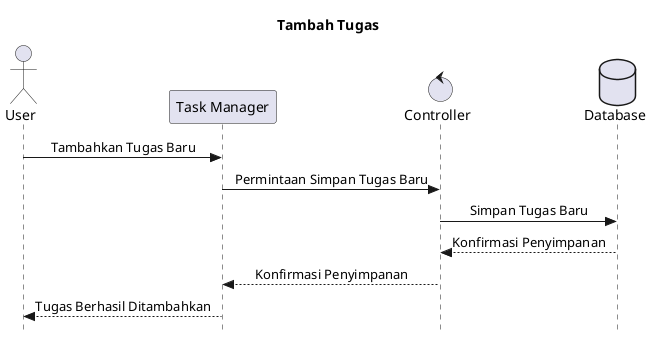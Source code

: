 @startuml tambahkan Tugas

title Tambah Tugas
skinparam Style strictuml
skinparam SequenceMessageAlignment center

actor User
participant "Task Manager" as TM
control Controller
database Database

User -> TM: Tambahkan Tugas Baru
TM -> Controller: Permintaan Simpan Tugas Baru
Controller -> Database: Simpan Tugas Baru
Database --> Controller: Konfirmasi Penyimpanan
Controller --> TM: Konfirmasi Penyimpanan
TM --> User: Tugas Berhasil Ditambahkan

@enduml